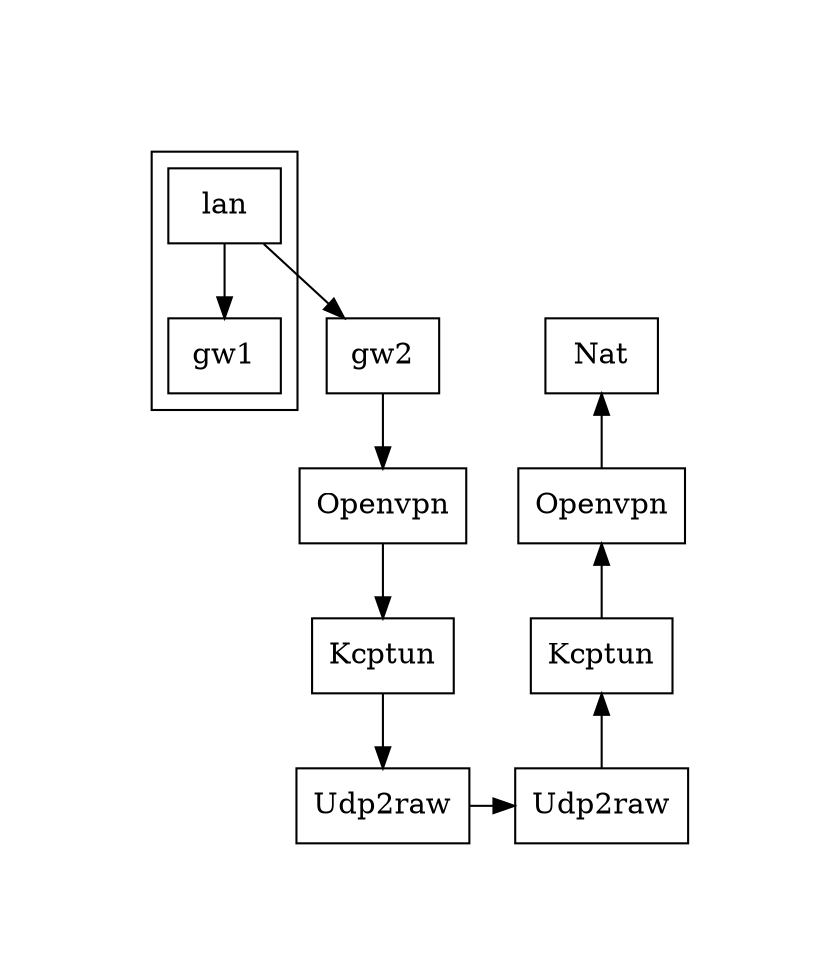 digraph g {
    node [shape="box"]
    //graph[pad="0.9", nodesep="0.3",ranksep="-0.1", compound=true]
    graph [labelloc="t" label=""
        fontsize=30 fontname="Verdana"
        nodesep="0.3" pad="0.9"
        compound=true ];

    subgraph cluster_lan {
        label=""
        lan -> gw1
        lan -> gw2
    }

    subgraph cluster_client {
        label="Client"
        Openvpn_client[label="Openvpn"]
        Kcptun_client[label="Kcptun"]
        Udp2raw_client[label="Udp2raw"]
        gw2->Openvpn_client->Kcptun_client->Udp2raw_client
    }

    subgraph cluster_server {
        label="Server"
        Openvpn_server[label="Openvpn"]
        Kcptun_server[label="Kcptun"]
        Udp2raw_server[label="Udp2raw"]
        Udp2raw_client->Udp2raw_server
        Udp2raw_server->Kcptun_server->Openvpn_server
        Openvpn_server-> Nat
    }
    { rank=same Openvpn_client Openvpn_server}
    { rank=same Kcptun_client Kcptun_server}
    { rank=same Udp2raw_client Udp2raw_server}
    { rank=same Openvpn_client Openvpn_server}
    { rank=same Nat gw2}
}